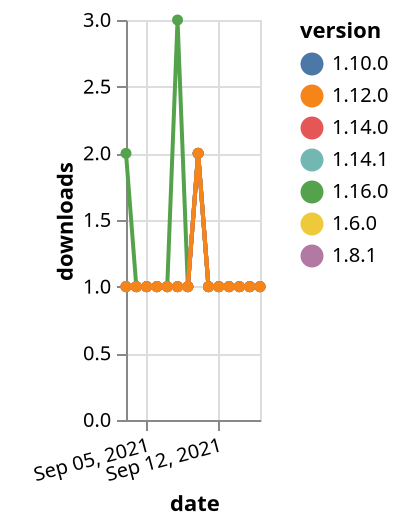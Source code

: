 {"$schema": "https://vega.github.io/schema/vega-lite/v5.json", "description": "A simple bar chart with embedded data.", "data": {"values": [{"date": "2021-09-03", "total": 236, "delta": 1, "version": "1.6.0"}, {"date": "2021-09-04", "total": 237, "delta": 1, "version": "1.6.0"}, {"date": "2021-09-05", "total": 238, "delta": 1, "version": "1.6.0"}, {"date": "2021-09-06", "total": 239, "delta": 1, "version": "1.6.0"}, {"date": "2021-09-07", "total": 240, "delta": 1, "version": "1.6.0"}, {"date": "2021-09-08", "total": 241, "delta": 1, "version": "1.6.0"}, {"date": "2021-09-09", "total": 242, "delta": 1, "version": "1.6.0"}, {"date": "2021-09-10", "total": 244, "delta": 2, "version": "1.6.0"}, {"date": "2021-09-11", "total": 245, "delta": 1, "version": "1.6.0"}, {"date": "2021-09-12", "total": 246, "delta": 1, "version": "1.6.0"}, {"date": "2021-09-13", "total": 247, "delta": 1, "version": "1.6.0"}, {"date": "2021-09-14", "total": 248, "delta": 1, "version": "1.6.0"}, {"date": "2021-09-15", "total": 249, "delta": 1, "version": "1.6.0"}, {"date": "2021-09-16", "total": 250, "delta": 1, "version": "1.6.0"}, {"date": "2021-09-03", "total": 186, "delta": 1, "version": "1.10.0"}, {"date": "2021-09-04", "total": 187, "delta": 1, "version": "1.10.0"}, {"date": "2021-09-05", "total": 188, "delta": 1, "version": "1.10.0"}, {"date": "2021-09-06", "total": 189, "delta": 1, "version": "1.10.0"}, {"date": "2021-09-07", "total": 190, "delta": 1, "version": "1.10.0"}, {"date": "2021-09-08", "total": 191, "delta": 1, "version": "1.10.0"}, {"date": "2021-09-09", "total": 192, "delta": 1, "version": "1.10.0"}, {"date": "2021-09-10", "total": 194, "delta": 2, "version": "1.10.0"}, {"date": "2021-09-11", "total": 195, "delta": 1, "version": "1.10.0"}, {"date": "2021-09-12", "total": 196, "delta": 1, "version": "1.10.0"}, {"date": "2021-09-13", "total": 197, "delta": 1, "version": "1.10.0"}, {"date": "2021-09-14", "total": 198, "delta": 1, "version": "1.10.0"}, {"date": "2021-09-15", "total": 199, "delta": 1, "version": "1.10.0"}, {"date": "2021-09-16", "total": 200, "delta": 1, "version": "1.10.0"}, {"date": "2021-09-03", "total": 125, "delta": 2, "version": "1.16.0"}, {"date": "2021-09-04", "total": 126, "delta": 1, "version": "1.16.0"}, {"date": "2021-09-05", "total": 127, "delta": 1, "version": "1.16.0"}, {"date": "2021-09-06", "total": 128, "delta": 1, "version": "1.16.0"}, {"date": "2021-09-07", "total": 129, "delta": 1, "version": "1.16.0"}, {"date": "2021-09-08", "total": 132, "delta": 3, "version": "1.16.0"}, {"date": "2021-09-09", "total": 133, "delta": 1, "version": "1.16.0"}, {"date": "2021-09-10", "total": 135, "delta": 2, "version": "1.16.0"}, {"date": "2021-09-11", "total": 136, "delta": 1, "version": "1.16.0"}, {"date": "2021-09-12", "total": 137, "delta": 1, "version": "1.16.0"}, {"date": "2021-09-13", "total": 138, "delta": 1, "version": "1.16.0"}, {"date": "2021-09-14", "total": 139, "delta": 1, "version": "1.16.0"}, {"date": "2021-09-15", "total": 140, "delta": 1, "version": "1.16.0"}, {"date": "2021-09-16", "total": 141, "delta": 1, "version": "1.16.0"}, {"date": "2021-09-03", "total": 194, "delta": 1, "version": "1.8.1"}, {"date": "2021-09-04", "total": 195, "delta": 1, "version": "1.8.1"}, {"date": "2021-09-05", "total": 196, "delta": 1, "version": "1.8.1"}, {"date": "2021-09-06", "total": 197, "delta": 1, "version": "1.8.1"}, {"date": "2021-09-07", "total": 198, "delta": 1, "version": "1.8.1"}, {"date": "2021-09-08", "total": 199, "delta": 1, "version": "1.8.1"}, {"date": "2021-09-09", "total": 200, "delta": 1, "version": "1.8.1"}, {"date": "2021-09-10", "total": 202, "delta": 2, "version": "1.8.1"}, {"date": "2021-09-11", "total": 203, "delta": 1, "version": "1.8.1"}, {"date": "2021-09-12", "total": 204, "delta": 1, "version": "1.8.1"}, {"date": "2021-09-13", "total": 205, "delta": 1, "version": "1.8.1"}, {"date": "2021-09-14", "total": 206, "delta": 1, "version": "1.8.1"}, {"date": "2021-09-15", "total": 207, "delta": 1, "version": "1.8.1"}, {"date": "2021-09-16", "total": 208, "delta": 1, "version": "1.8.1"}, {"date": "2021-09-03", "total": 131, "delta": 1, "version": "1.14.1"}, {"date": "2021-09-04", "total": 132, "delta": 1, "version": "1.14.1"}, {"date": "2021-09-05", "total": 133, "delta": 1, "version": "1.14.1"}, {"date": "2021-09-06", "total": 134, "delta": 1, "version": "1.14.1"}, {"date": "2021-09-07", "total": 135, "delta": 1, "version": "1.14.1"}, {"date": "2021-09-08", "total": 136, "delta": 1, "version": "1.14.1"}, {"date": "2021-09-09", "total": 137, "delta": 1, "version": "1.14.1"}, {"date": "2021-09-10", "total": 139, "delta": 2, "version": "1.14.1"}, {"date": "2021-09-11", "total": 140, "delta": 1, "version": "1.14.1"}, {"date": "2021-09-12", "total": 141, "delta": 1, "version": "1.14.1"}, {"date": "2021-09-13", "total": 142, "delta": 1, "version": "1.14.1"}, {"date": "2021-09-14", "total": 143, "delta": 1, "version": "1.14.1"}, {"date": "2021-09-15", "total": 144, "delta": 1, "version": "1.14.1"}, {"date": "2021-09-16", "total": 145, "delta": 1, "version": "1.14.1"}, {"date": "2021-09-03", "total": 150, "delta": 1, "version": "1.14.0"}, {"date": "2021-09-04", "total": 151, "delta": 1, "version": "1.14.0"}, {"date": "2021-09-05", "total": 152, "delta": 1, "version": "1.14.0"}, {"date": "2021-09-06", "total": 153, "delta": 1, "version": "1.14.0"}, {"date": "2021-09-07", "total": 154, "delta": 1, "version": "1.14.0"}, {"date": "2021-09-08", "total": 155, "delta": 1, "version": "1.14.0"}, {"date": "2021-09-09", "total": 156, "delta": 1, "version": "1.14.0"}, {"date": "2021-09-10", "total": 158, "delta": 2, "version": "1.14.0"}, {"date": "2021-09-11", "total": 159, "delta": 1, "version": "1.14.0"}, {"date": "2021-09-12", "total": 160, "delta": 1, "version": "1.14.0"}, {"date": "2021-09-13", "total": 161, "delta": 1, "version": "1.14.0"}, {"date": "2021-09-14", "total": 162, "delta": 1, "version": "1.14.0"}, {"date": "2021-09-15", "total": 163, "delta": 1, "version": "1.14.0"}, {"date": "2021-09-16", "total": 164, "delta": 1, "version": "1.14.0"}, {"date": "2021-09-03", "total": 165, "delta": 1, "version": "1.12.0"}, {"date": "2021-09-04", "total": 166, "delta": 1, "version": "1.12.0"}, {"date": "2021-09-05", "total": 167, "delta": 1, "version": "1.12.0"}, {"date": "2021-09-06", "total": 168, "delta": 1, "version": "1.12.0"}, {"date": "2021-09-07", "total": 169, "delta": 1, "version": "1.12.0"}, {"date": "2021-09-08", "total": 170, "delta": 1, "version": "1.12.0"}, {"date": "2021-09-09", "total": 171, "delta": 1, "version": "1.12.0"}, {"date": "2021-09-10", "total": 173, "delta": 2, "version": "1.12.0"}, {"date": "2021-09-11", "total": 174, "delta": 1, "version": "1.12.0"}, {"date": "2021-09-12", "total": 175, "delta": 1, "version": "1.12.0"}, {"date": "2021-09-13", "total": 176, "delta": 1, "version": "1.12.0"}, {"date": "2021-09-14", "total": 177, "delta": 1, "version": "1.12.0"}, {"date": "2021-09-15", "total": 178, "delta": 1, "version": "1.12.0"}, {"date": "2021-09-16", "total": 179, "delta": 1, "version": "1.12.0"}]}, "width": "container", "mark": {"type": "line", "point": {"filled": true}}, "encoding": {"x": {"field": "date", "type": "temporal", "timeUnit": "yearmonthdate", "title": "date", "axis": {"labelAngle": -15}}, "y": {"field": "delta", "type": "quantitative", "title": "downloads"}, "color": {"field": "version", "type": "nominal"}, "tooltip": {"field": "delta"}}}